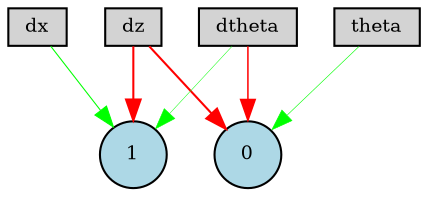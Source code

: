 digraph {
	node [fontsize=9 height=0.2 shape=circle width=0.2]
	dx [fillcolor=lightgray shape=box style=filled]
	dz [fillcolor=lightgray shape=box style=filled]
	theta [fillcolor=lightgray shape=box style=filled]
	dtheta [fillcolor=lightgray shape=box style=filled]
	0 [fillcolor=lightblue style=filled]
	1 [fillcolor=lightblue style=filled]
	dtheta -> 0 [color=red penwidth=0.7291650867478247 style=solid]
	dz -> 0 [color=red penwidth=0.9944578550331753 style=solid]
	dz -> 1 [color=red penwidth=0.9936855174903305 style=solid]
	dx -> 1 [color=green penwidth=0.5139271048237464 style=solid]
	theta -> 0 [color=green penwidth=0.2884673793499888 style=solid]
	dtheta -> 1 [color=green penwidth=0.2326074792749895 style=solid]
}
